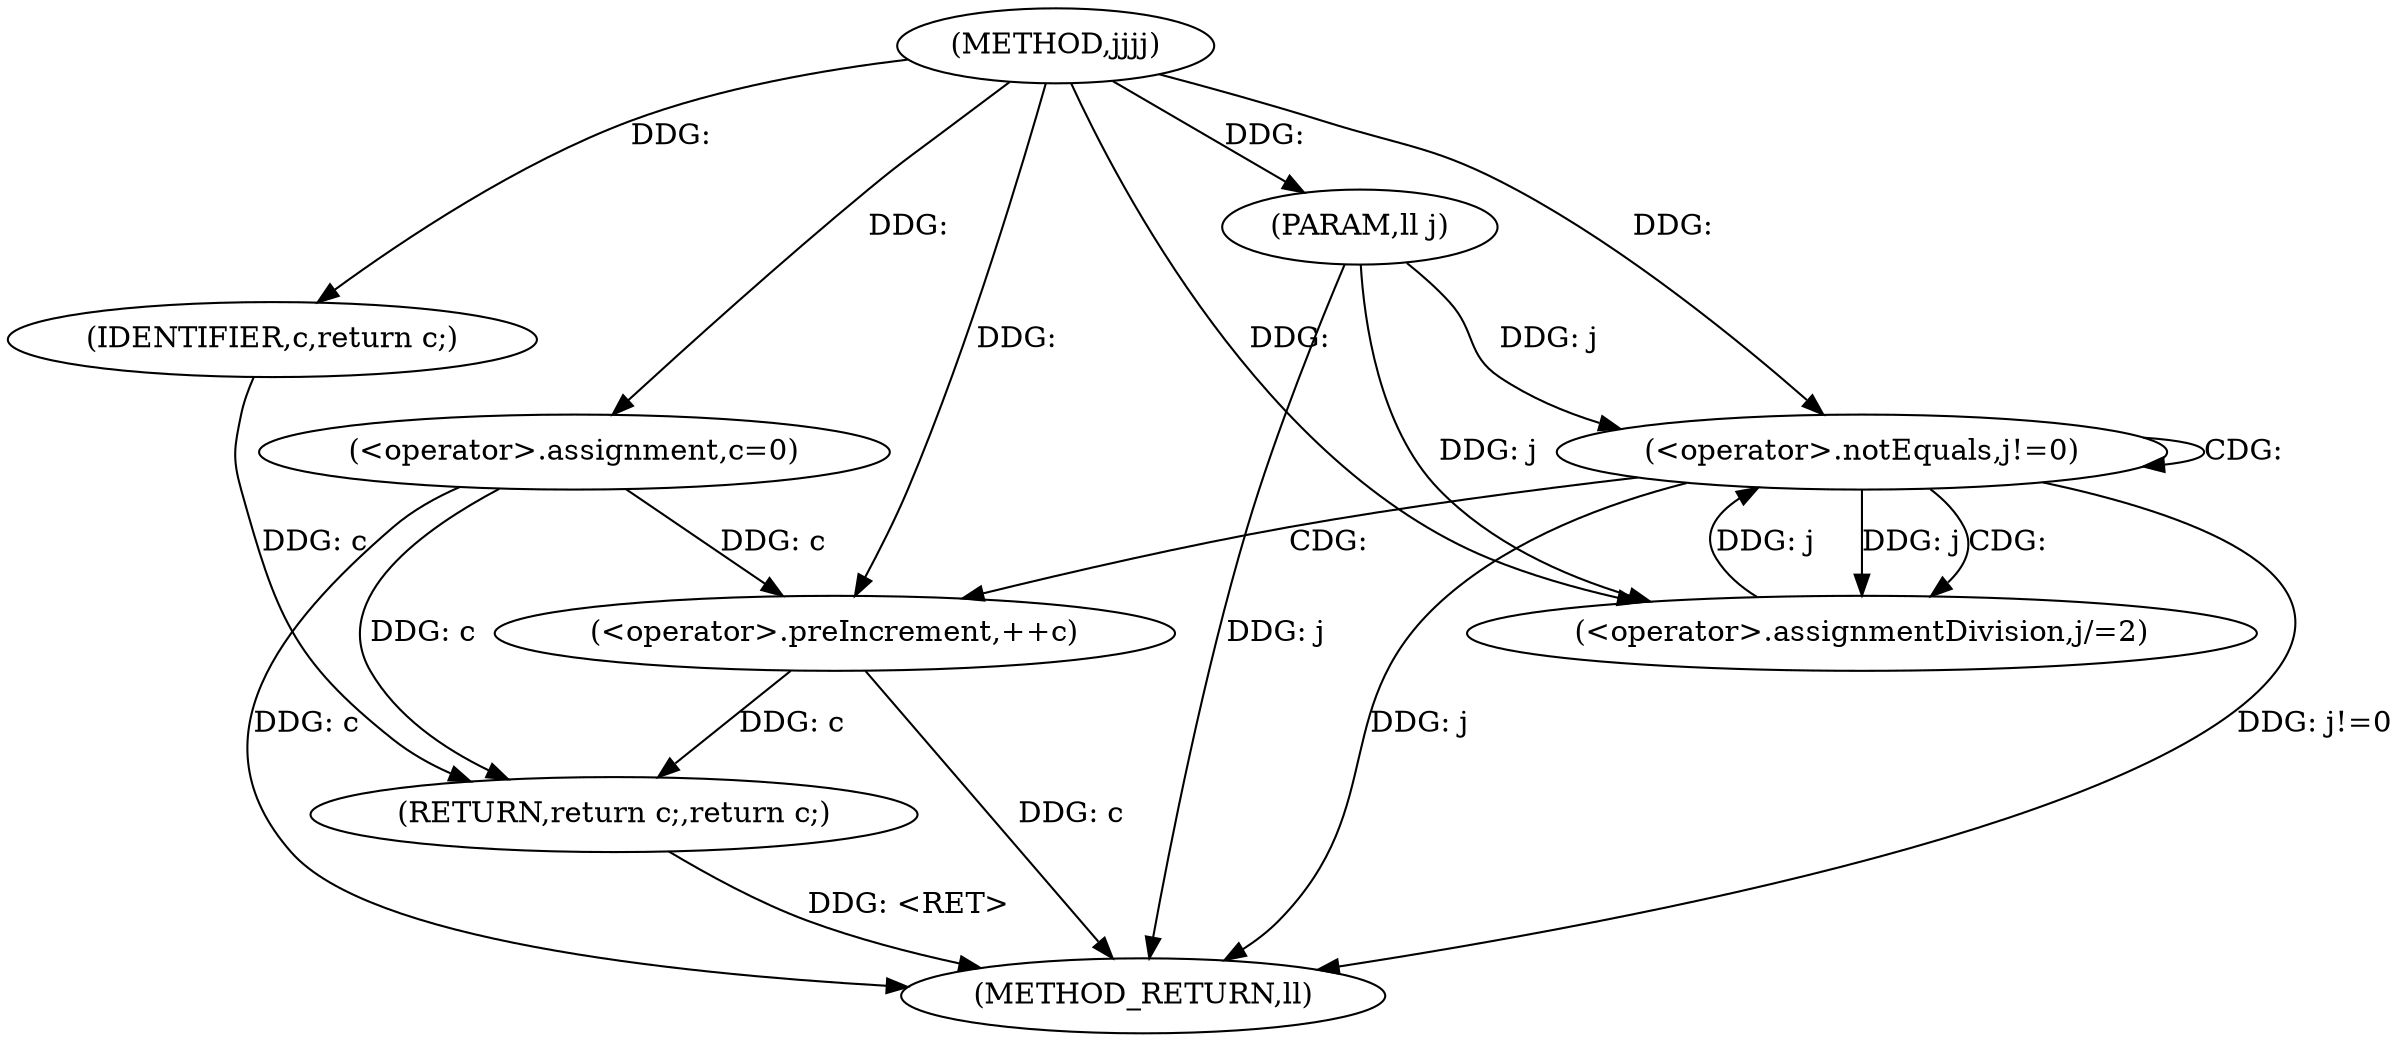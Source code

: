digraph "jjjj" {  
"1000194" [label = "(METHOD,jjjj)" ]
"1000213" [label = "(METHOD_RETURN,ll)" ]
"1000195" [label = "(PARAM,ll j)" ]
"1000198" [label = "(<operator>.assignment,c=0)" ]
"1000211" [label = "(RETURN,return c;,return c;)" ]
"1000202" [label = "(<operator>.notEquals,j!=0)" ]
"1000212" [label = "(IDENTIFIER,c,return c;)" ]
"1000206" [label = "(<operator>.assignmentDivision,j/=2)" ]
"1000209" [label = "(<operator>.preIncrement,++c)" ]
  "1000211" -> "1000213"  [ label = "DDG: <RET>"] 
  "1000195" -> "1000213"  [ label = "DDG: j"] 
  "1000198" -> "1000213"  [ label = "DDG: c"] 
  "1000202" -> "1000213"  [ label = "DDG: j"] 
  "1000202" -> "1000213"  [ label = "DDG: j!=0"] 
  "1000209" -> "1000213"  [ label = "DDG: c"] 
  "1000194" -> "1000195"  [ label = "DDG: "] 
  "1000194" -> "1000198"  [ label = "DDG: "] 
  "1000212" -> "1000211"  [ label = "DDG: c"] 
  "1000198" -> "1000211"  [ label = "DDG: c"] 
  "1000209" -> "1000211"  [ label = "DDG: c"] 
  "1000194" -> "1000212"  [ label = "DDG: "] 
  "1000206" -> "1000202"  [ label = "DDG: j"] 
  "1000195" -> "1000202"  [ label = "DDG: j"] 
  "1000194" -> "1000202"  [ label = "DDG: "] 
  "1000194" -> "1000206"  [ label = "DDG: "] 
  "1000202" -> "1000206"  [ label = "DDG: j"] 
  "1000195" -> "1000206"  [ label = "DDG: j"] 
  "1000198" -> "1000209"  [ label = "DDG: c"] 
  "1000194" -> "1000209"  [ label = "DDG: "] 
  "1000202" -> "1000209"  [ label = "CDG: "] 
  "1000202" -> "1000202"  [ label = "CDG: "] 
  "1000202" -> "1000206"  [ label = "CDG: "] 
}
